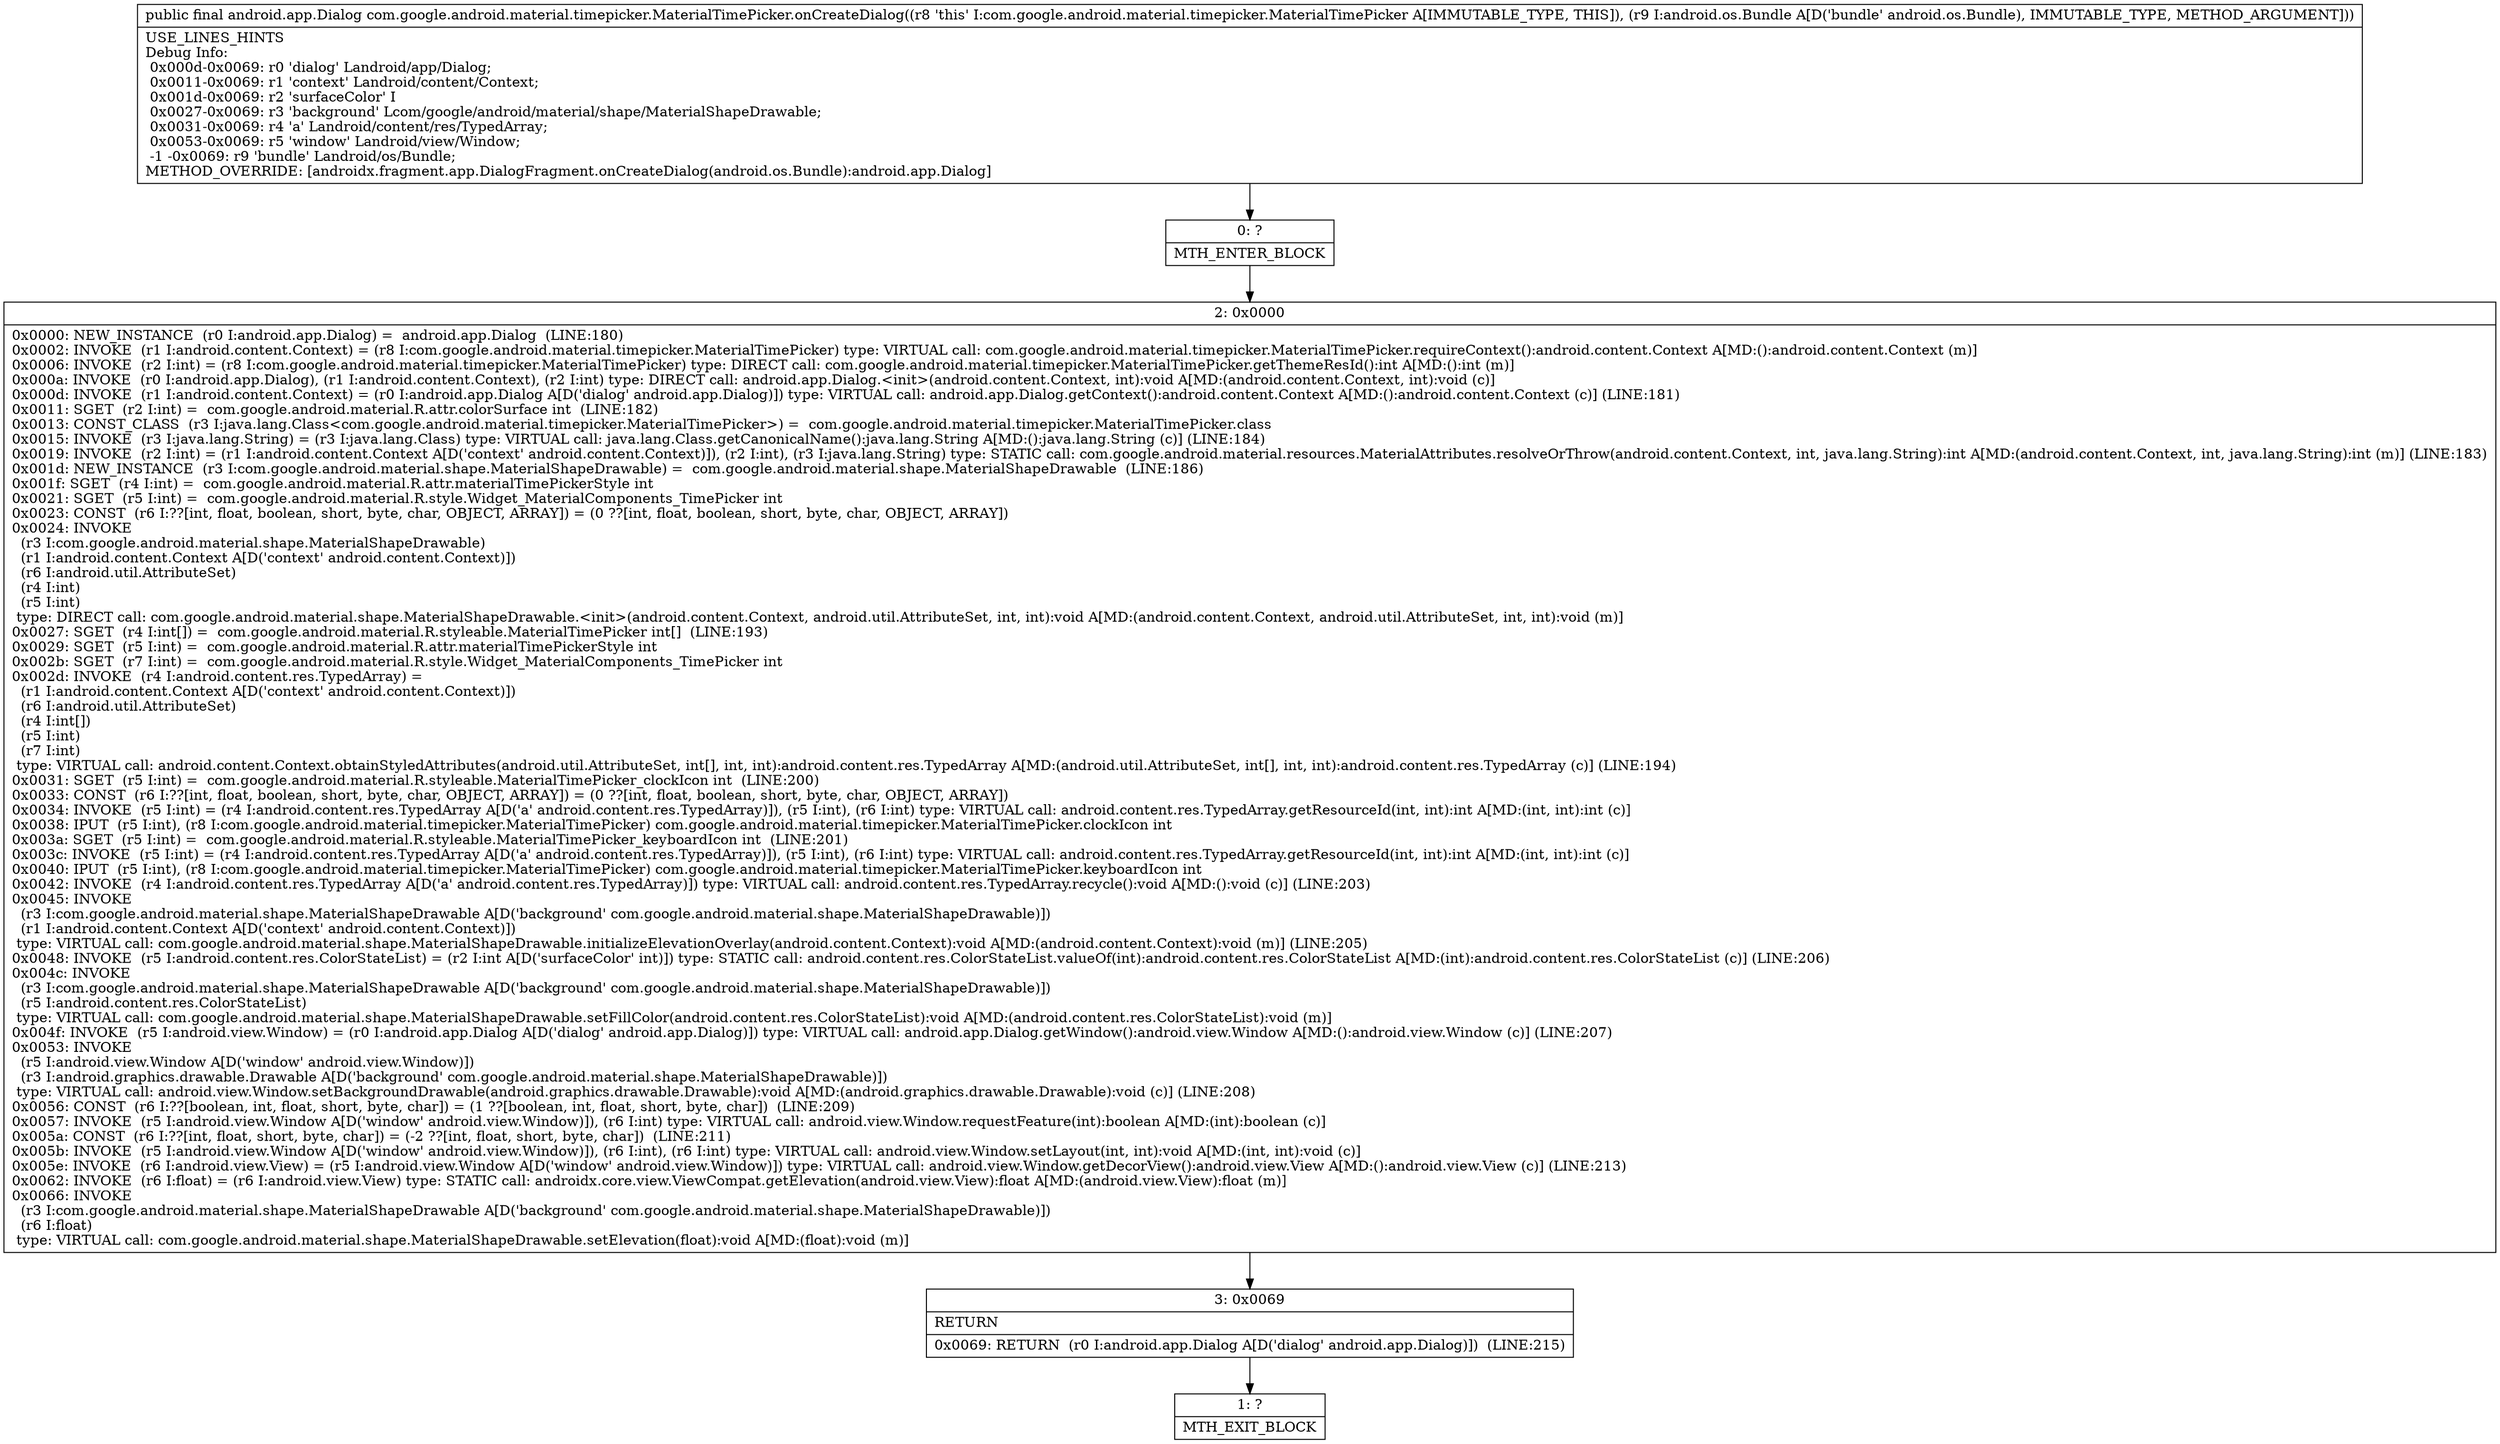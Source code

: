 digraph "CFG forcom.google.android.material.timepicker.MaterialTimePicker.onCreateDialog(Landroid\/os\/Bundle;)Landroid\/app\/Dialog;" {
Node_0 [shape=record,label="{0\:\ ?|MTH_ENTER_BLOCK\l}"];
Node_2 [shape=record,label="{2\:\ 0x0000|0x0000: NEW_INSTANCE  (r0 I:android.app.Dialog) =  android.app.Dialog  (LINE:180)\l0x0002: INVOKE  (r1 I:android.content.Context) = (r8 I:com.google.android.material.timepicker.MaterialTimePicker) type: VIRTUAL call: com.google.android.material.timepicker.MaterialTimePicker.requireContext():android.content.Context A[MD:():android.content.Context (m)]\l0x0006: INVOKE  (r2 I:int) = (r8 I:com.google.android.material.timepicker.MaterialTimePicker) type: DIRECT call: com.google.android.material.timepicker.MaterialTimePicker.getThemeResId():int A[MD:():int (m)]\l0x000a: INVOKE  (r0 I:android.app.Dialog), (r1 I:android.content.Context), (r2 I:int) type: DIRECT call: android.app.Dialog.\<init\>(android.content.Context, int):void A[MD:(android.content.Context, int):void (c)]\l0x000d: INVOKE  (r1 I:android.content.Context) = (r0 I:android.app.Dialog A[D('dialog' android.app.Dialog)]) type: VIRTUAL call: android.app.Dialog.getContext():android.content.Context A[MD:():android.content.Context (c)] (LINE:181)\l0x0011: SGET  (r2 I:int) =  com.google.android.material.R.attr.colorSurface int  (LINE:182)\l0x0013: CONST_CLASS  (r3 I:java.lang.Class\<com.google.android.material.timepicker.MaterialTimePicker\>) =  com.google.android.material.timepicker.MaterialTimePicker.class \l0x0015: INVOKE  (r3 I:java.lang.String) = (r3 I:java.lang.Class) type: VIRTUAL call: java.lang.Class.getCanonicalName():java.lang.String A[MD:():java.lang.String (c)] (LINE:184)\l0x0019: INVOKE  (r2 I:int) = (r1 I:android.content.Context A[D('context' android.content.Context)]), (r2 I:int), (r3 I:java.lang.String) type: STATIC call: com.google.android.material.resources.MaterialAttributes.resolveOrThrow(android.content.Context, int, java.lang.String):int A[MD:(android.content.Context, int, java.lang.String):int (m)] (LINE:183)\l0x001d: NEW_INSTANCE  (r3 I:com.google.android.material.shape.MaterialShapeDrawable) =  com.google.android.material.shape.MaterialShapeDrawable  (LINE:186)\l0x001f: SGET  (r4 I:int) =  com.google.android.material.R.attr.materialTimePickerStyle int \l0x0021: SGET  (r5 I:int) =  com.google.android.material.R.style.Widget_MaterialComponents_TimePicker int \l0x0023: CONST  (r6 I:??[int, float, boolean, short, byte, char, OBJECT, ARRAY]) = (0 ??[int, float, boolean, short, byte, char, OBJECT, ARRAY]) \l0x0024: INVOKE  \l  (r3 I:com.google.android.material.shape.MaterialShapeDrawable)\l  (r1 I:android.content.Context A[D('context' android.content.Context)])\l  (r6 I:android.util.AttributeSet)\l  (r4 I:int)\l  (r5 I:int)\l type: DIRECT call: com.google.android.material.shape.MaterialShapeDrawable.\<init\>(android.content.Context, android.util.AttributeSet, int, int):void A[MD:(android.content.Context, android.util.AttributeSet, int, int):void (m)]\l0x0027: SGET  (r4 I:int[]) =  com.google.android.material.R.styleable.MaterialTimePicker int[]  (LINE:193)\l0x0029: SGET  (r5 I:int) =  com.google.android.material.R.attr.materialTimePickerStyle int \l0x002b: SGET  (r7 I:int) =  com.google.android.material.R.style.Widget_MaterialComponents_TimePicker int \l0x002d: INVOKE  (r4 I:android.content.res.TypedArray) = \l  (r1 I:android.content.Context A[D('context' android.content.Context)])\l  (r6 I:android.util.AttributeSet)\l  (r4 I:int[])\l  (r5 I:int)\l  (r7 I:int)\l type: VIRTUAL call: android.content.Context.obtainStyledAttributes(android.util.AttributeSet, int[], int, int):android.content.res.TypedArray A[MD:(android.util.AttributeSet, int[], int, int):android.content.res.TypedArray (c)] (LINE:194)\l0x0031: SGET  (r5 I:int) =  com.google.android.material.R.styleable.MaterialTimePicker_clockIcon int  (LINE:200)\l0x0033: CONST  (r6 I:??[int, float, boolean, short, byte, char, OBJECT, ARRAY]) = (0 ??[int, float, boolean, short, byte, char, OBJECT, ARRAY]) \l0x0034: INVOKE  (r5 I:int) = (r4 I:android.content.res.TypedArray A[D('a' android.content.res.TypedArray)]), (r5 I:int), (r6 I:int) type: VIRTUAL call: android.content.res.TypedArray.getResourceId(int, int):int A[MD:(int, int):int (c)]\l0x0038: IPUT  (r5 I:int), (r8 I:com.google.android.material.timepicker.MaterialTimePicker) com.google.android.material.timepicker.MaterialTimePicker.clockIcon int \l0x003a: SGET  (r5 I:int) =  com.google.android.material.R.styleable.MaterialTimePicker_keyboardIcon int  (LINE:201)\l0x003c: INVOKE  (r5 I:int) = (r4 I:android.content.res.TypedArray A[D('a' android.content.res.TypedArray)]), (r5 I:int), (r6 I:int) type: VIRTUAL call: android.content.res.TypedArray.getResourceId(int, int):int A[MD:(int, int):int (c)]\l0x0040: IPUT  (r5 I:int), (r8 I:com.google.android.material.timepicker.MaterialTimePicker) com.google.android.material.timepicker.MaterialTimePicker.keyboardIcon int \l0x0042: INVOKE  (r4 I:android.content.res.TypedArray A[D('a' android.content.res.TypedArray)]) type: VIRTUAL call: android.content.res.TypedArray.recycle():void A[MD:():void (c)] (LINE:203)\l0x0045: INVOKE  \l  (r3 I:com.google.android.material.shape.MaterialShapeDrawable A[D('background' com.google.android.material.shape.MaterialShapeDrawable)])\l  (r1 I:android.content.Context A[D('context' android.content.Context)])\l type: VIRTUAL call: com.google.android.material.shape.MaterialShapeDrawable.initializeElevationOverlay(android.content.Context):void A[MD:(android.content.Context):void (m)] (LINE:205)\l0x0048: INVOKE  (r5 I:android.content.res.ColorStateList) = (r2 I:int A[D('surfaceColor' int)]) type: STATIC call: android.content.res.ColorStateList.valueOf(int):android.content.res.ColorStateList A[MD:(int):android.content.res.ColorStateList (c)] (LINE:206)\l0x004c: INVOKE  \l  (r3 I:com.google.android.material.shape.MaterialShapeDrawable A[D('background' com.google.android.material.shape.MaterialShapeDrawable)])\l  (r5 I:android.content.res.ColorStateList)\l type: VIRTUAL call: com.google.android.material.shape.MaterialShapeDrawable.setFillColor(android.content.res.ColorStateList):void A[MD:(android.content.res.ColorStateList):void (m)]\l0x004f: INVOKE  (r5 I:android.view.Window) = (r0 I:android.app.Dialog A[D('dialog' android.app.Dialog)]) type: VIRTUAL call: android.app.Dialog.getWindow():android.view.Window A[MD:():android.view.Window (c)] (LINE:207)\l0x0053: INVOKE  \l  (r5 I:android.view.Window A[D('window' android.view.Window)])\l  (r3 I:android.graphics.drawable.Drawable A[D('background' com.google.android.material.shape.MaterialShapeDrawable)])\l type: VIRTUAL call: android.view.Window.setBackgroundDrawable(android.graphics.drawable.Drawable):void A[MD:(android.graphics.drawable.Drawable):void (c)] (LINE:208)\l0x0056: CONST  (r6 I:??[boolean, int, float, short, byte, char]) = (1 ??[boolean, int, float, short, byte, char])  (LINE:209)\l0x0057: INVOKE  (r5 I:android.view.Window A[D('window' android.view.Window)]), (r6 I:int) type: VIRTUAL call: android.view.Window.requestFeature(int):boolean A[MD:(int):boolean (c)]\l0x005a: CONST  (r6 I:??[int, float, short, byte, char]) = (\-2 ??[int, float, short, byte, char])  (LINE:211)\l0x005b: INVOKE  (r5 I:android.view.Window A[D('window' android.view.Window)]), (r6 I:int), (r6 I:int) type: VIRTUAL call: android.view.Window.setLayout(int, int):void A[MD:(int, int):void (c)]\l0x005e: INVOKE  (r6 I:android.view.View) = (r5 I:android.view.Window A[D('window' android.view.Window)]) type: VIRTUAL call: android.view.Window.getDecorView():android.view.View A[MD:():android.view.View (c)] (LINE:213)\l0x0062: INVOKE  (r6 I:float) = (r6 I:android.view.View) type: STATIC call: androidx.core.view.ViewCompat.getElevation(android.view.View):float A[MD:(android.view.View):float (m)]\l0x0066: INVOKE  \l  (r3 I:com.google.android.material.shape.MaterialShapeDrawable A[D('background' com.google.android.material.shape.MaterialShapeDrawable)])\l  (r6 I:float)\l type: VIRTUAL call: com.google.android.material.shape.MaterialShapeDrawable.setElevation(float):void A[MD:(float):void (m)]\l}"];
Node_3 [shape=record,label="{3\:\ 0x0069|RETURN\l|0x0069: RETURN  (r0 I:android.app.Dialog A[D('dialog' android.app.Dialog)])  (LINE:215)\l}"];
Node_1 [shape=record,label="{1\:\ ?|MTH_EXIT_BLOCK\l}"];
MethodNode[shape=record,label="{public final android.app.Dialog com.google.android.material.timepicker.MaterialTimePicker.onCreateDialog((r8 'this' I:com.google.android.material.timepicker.MaterialTimePicker A[IMMUTABLE_TYPE, THIS]), (r9 I:android.os.Bundle A[D('bundle' android.os.Bundle), IMMUTABLE_TYPE, METHOD_ARGUMENT]))  | USE_LINES_HINTS\lDebug Info:\l  0x000d\-0x0069: r0 'dialog' Landroid\/app\/Dialog;\l  0x0011\-0x0069: r1 'context' Landroid\/content\/Context;\l  0x001d\-0x0069: r2 'surfaceColor' I\l  0x0027\-0x0069: r3 'background' Lcom\/google\/android\/material\/shape\/MaterialShapeDrawable;\l  0x0031\-0x0069: r4 'a' Landroid\/content\/res\/TypedArray;\l  0x0053\-0x0069: r5 'window' Landroid\/view\/Window;\l  \-1 \-0x0069: r9 'bundle' Landroid\/os\/Bundle;\lMETHOD_OVERRIDE: [androidx.fragment.app.DialogFragment.onCreateDialog(android.os.Bundle):android.app.Dialog]\l}"];
MethodNode -> Node_0;Node_0 -> Node_2;
Node_2 -> Node_3;
Node_3 -> Node_1;
}

